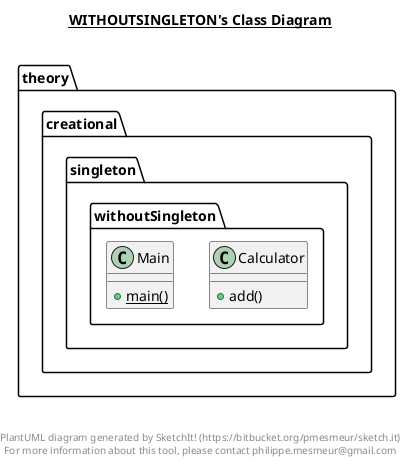 @startuml

title __WITHOUTSINGLETON's Class Diagram__\n

  namespace theory.creational.singleton.withoutSingleton {
    class theory.creational.singleton.withoutSingleton.Calculator {
        + add()
    }
  }
  

  namespace theory.creational.singleton.withoutSingleton {
    class theory.creational.singleton.withoutSingleton.Main {
        {static} + main()
    }
  }
  



right footer


PlantUML diagram generated by SketchIt! (https://bitbucket.org/pmesmeur/sketch.it)
For more information about this tool, please contact philippe.mesmeur@gmail.com
endfooter

@enduml
